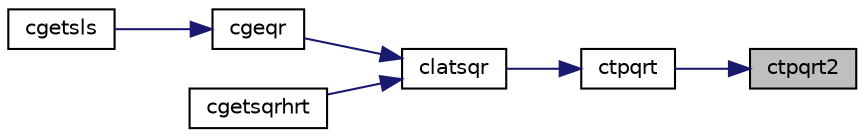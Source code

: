 digraph "ctpqrt2"
{
 // LATEX_PDF_SIZE
  edge [fontname="Helvetica",fontsize="10",labelfontname="Helvetica",labelfontsize="10"];
  node [fontname="Helvetica",fontsize="10",shape=record];
  rankdir="RL";
  Node1 [label="ctpqrt2",height=0.2,width=0.4,color="black", fillcolor="grey75", style="filled", fontcolor="black",tooltip="CTPQRT2 computes a QR factorization of a real or complex \"triangular-pentagonal\" matrix,..."];
  Node1 -> Node2 [dir="back",color="midnightblue",fontsize="10",style="solid",fontname="Helvetica"];
  Node2 [label="ctpqrt",height=0.2,width=0.4,color="black", fillcolor="white", style="filled",URL="$ctpqrt_8f.html#ab9d24ed575baeedc2b05150f43bdd051",tooltip="CTPQRT"];
  Node2 -> Node3 [dir="back",color="midnightblue",fontsize="10",style="solid",fontname="Helvetica"];
  Node3 [label="clatsqr",height=0.2,width=0.4,color="black", fillcolor="white", style="filled",URL="$clatsqr_8f.html#ad217300a0b187e248167d5c838da0ab4",tooltip="CLATSQR"];
  Node3 -> Node4 [dir="back",color="midnightblue",fontsize="10",style="solid",fontname="Helvetica"];
  Node4 [label="cgeqr",height=0.2,width=0.4,color="black", fillcolor="white", style="filled",URL="$cgeqr_8f.html#a67fc4b5034f55173b2460a10436d591a",tooltip="CGEQR"];
  Node4 -> Node5 [dir="back",color="midnightblue",fontsize="10",style="solid",fontname="Helvetica"];
  Node5 [label="cgetsls",height=0.2,width=0.4,color="black", fillcolor="white", style="filled",URL="$cgetsls_8f.html#ac9e56f857b4f3dbd7ab4216472fc114c",tooltip="CGETSLS"];
  Node3 -> Node6 [dir="back",color="midnightblue",fontsize="10",style="solid",fontname="Helvetica"];
  Node6 [label="cgetsqrhrt",height=0.2,width=0.4,color="black", fillcolor="white", style="filled",URL="$cgetsqrhrt_8f.html#ae9e538f804d681afb4bff77087a234d9",tooltip="CGETSQRHRT"];
}
